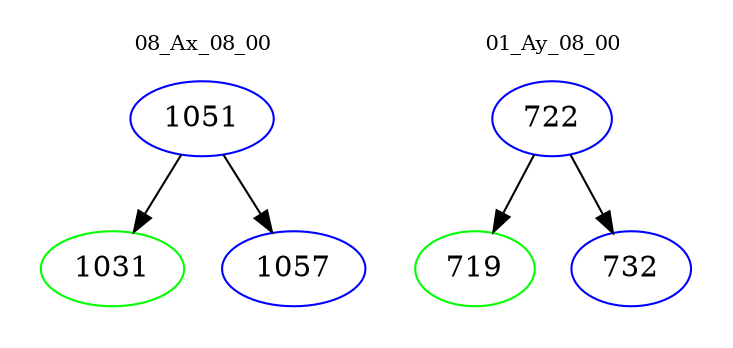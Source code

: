 digraph{
subgraph cluster_0 {
color = white
label = "08_Ax_08_00";
fontsize=10;
T0_1051 [label="1051", color="blue"]
T0_1051 -> T0_1031 [color="black"]
T0_1031 [label="1031", color="green"]
T0_1051 -> T0_1057 [color="black"]
T0_1057 [label="1057", color="blue"]
}
subgraph cluster_1 {
color = white
label = "01_Ay_08_00";
fontsize=10;
T1_722 [label="722", color="blue"]
T1_722 -> T1_719 [color="black"]
T1_719 [label="719", color="green"]
T1_722 -> T1_732 [color="black"]
T1_732 [label="732", color="blue"]
}
}
